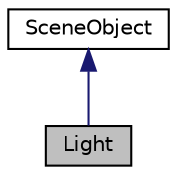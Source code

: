 digraph "Light"
{
  edge [fontname="Helvetica",fontsize="10",labelfontname="Helvetica",labelfontsize="10"];
  node [fontname="Helvetica",fontsize="10",shape=record];
  Node1 [label="Light",height=0.2,width=0.4,color="black", fillcolor="grey75", style="filled", fontcolor="black"];
  Node2 -> Node1 [dir="back",color="midnightblue",fontsize="10",style="solid",fontname="Helvetica"];
  Node2 [label="SceneObject",height=0.2,width=0.4,color="black", fillcolor="white", style="filled",URL="$classSceneObject.html",tooltip="A SceneObject holds a transformation matrix and its inverse and provides functions to manipulate them..."];
}
